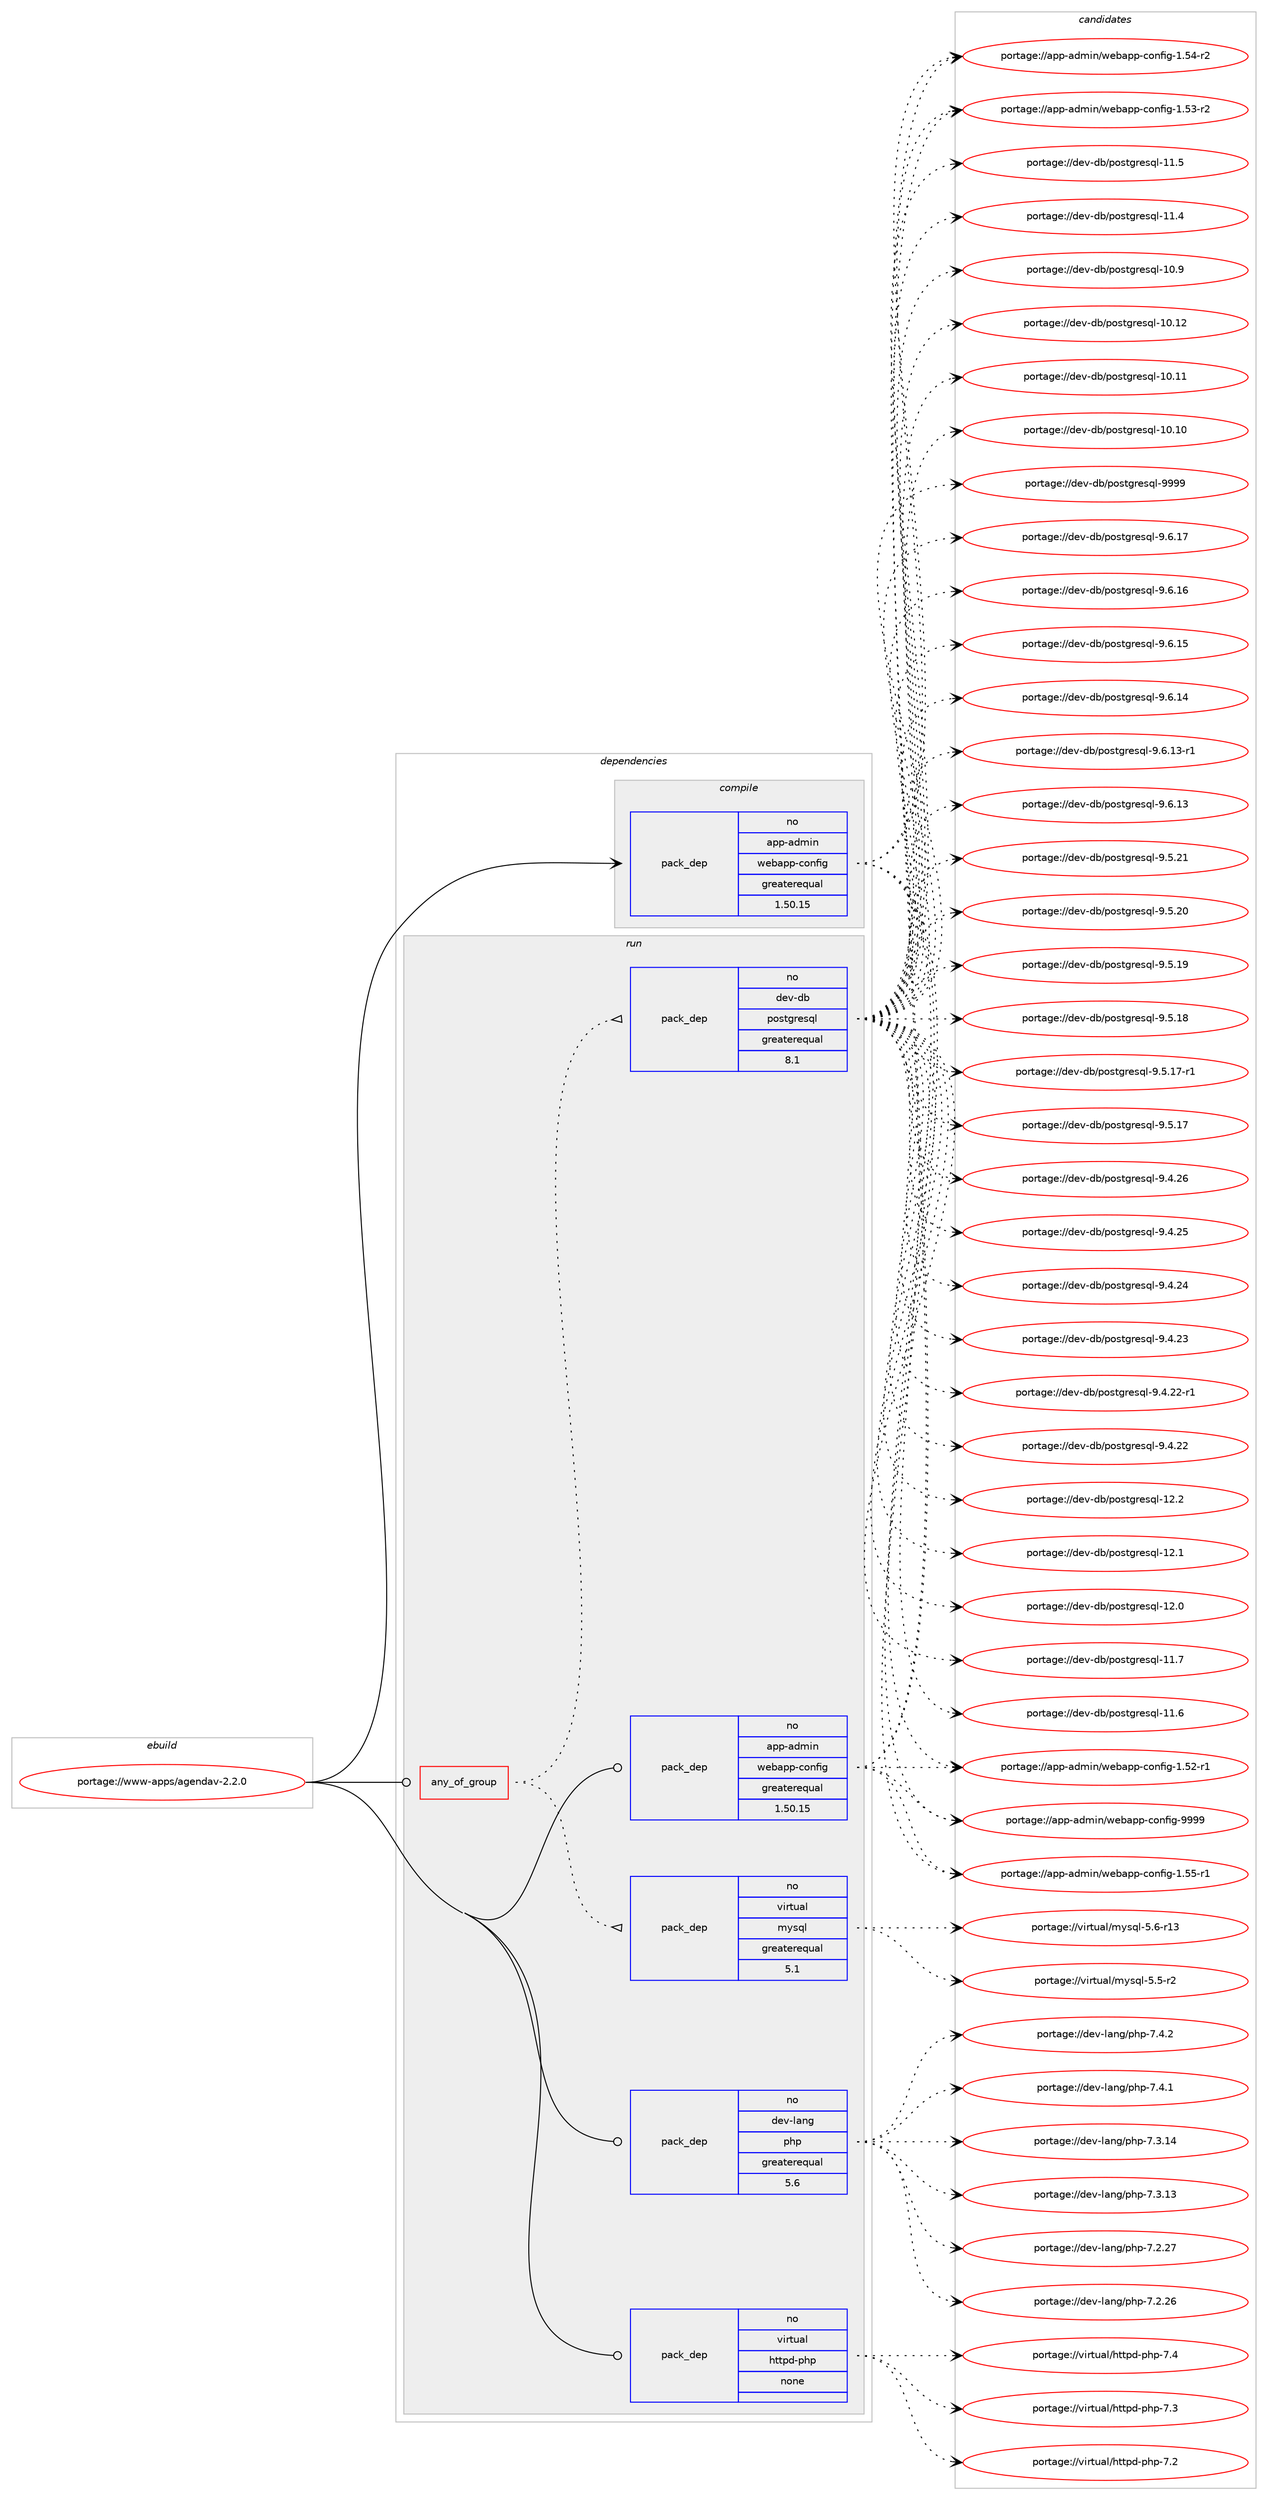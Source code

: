 digraph prolog {

# *************
# Graph options
# *************

newrank=true;
concentrate=true;
compound=true;
graph [rankdir=LR,fontname=Helvetica,fontsize=10,ranksep=1.5];#, ranksep=2.5, nodesep=0.2];
edge  [arrowhead=vee];
node  [fontname=Helvetica,fontsize=10];

# **********
# The ebuild
# **********

subgraph cluster_leftcol {
color=gray;
rank=same;
label=<<i>ebuild</i>>;
id [label="portage://www-apps/agendav-2.2.0", color=red, width=4, href="../www-apps/agendav-2.2.0.svg"];
}

# ****************
# The dependencies
# ****************

subgraph cluster_midcol {
color=gray;
label=<<i>dependencies</i>>;
subgraph cluster_compile {
fillcolor="#eeeeee";
style=filled;
label=<<i>compile</i>>;
subgraph pack28333 {
dependency35357 [label=<<TABLE BORDER="0" CELLBORDER="1" CELLSPACING="0" CELLPADDING="4" WIDTH="220"><TR><TD ROWSPAN="6" CELLPADDING="30">pack_dep</TD></TR><TR><TD WIDTH="110">no</TD></TR><TR><TD>app-admin</TD></TR><TR><TD>webapp-config</TD></TR><TR><TD>greaterequal</TD></TR><TR><TD>1.50.15</TD></TR></TABLE>>, shape=none, color=blue];
}
id:e -> dependency35357:w [weight=20,style="solid",arrowhead="vee"];
}
subgraph cluster_compileandrun {
fillcolor="#eeeeee";
style=filled;
label=<<i>compile and run</i>>;
}
subgraph cluster_run {
fillcolor="#eeeeee";
style=filled;
label=<<i>run</i>>;
subgraph any610 {
dependency35358 [label=<<TABLE BORDER="0" CELLBORDER="1" CELLSPACING="0" CELLPADDING="4"><TR><TD CELLPADDING="10">any_of_group</TD></TR></TABLE>>, shape=none, color=red];subgraph pack28334 {
dependency35359 [label=<<TABLE BORDER="0" CELLBORDER="1" CELLSPACING="0" CELLPADDING="4" WIDTH="220"><TR><TD ROWSPAN="6" CELLPADDING="30">pack_dep</TD></TR><TR><TD WIDTH="110">no</TD></TR><TR><TD>virtual</TD></TR><TR><TD>mysql</TD></TR><TR><TD>greaterequal</TD></TR><TR><TD>5.1</TD></TR></TABLE>>, shape=none, color=blue];
}
dependency35358:e -> dependency35359:w [weight=20,style="dotted",arrowhead="oinv"];
subgraph pack28335 {
dependency35360 [label=<<TABLE BORDER="0" CELLBORDER="1" CELLSPACING="0" CELLPADDING="4" WIDTH="220"><TR><TD ROWSPAN="6" CELLPADDING="30">pack_dep</TD></TR><TR><TD WIDTH="110">no</TD></TR><TR><TD>dev-db</TD></TR><TR><TD>postgresql</TD></TR><TR><TD>greaterequal</TD></TR><TR><TD>8.1</TD></TR></TABLE>>, shape=none, color=blue];
}
dependency35358:e -> dependency35360:w [weight=20,style="dotted",arrowhead="oinv"];
}
id:e -> dependency35358:w [weight=20,style="solid",arrowhead="odot"];
subgraph pack28336 {
dependency35361 [label=<<TABLE BORDER="0" CELLBORDER="1" CELLSPACING="0" CELLPADDING="4" WIDTH="220"><TR><TD ROWSPAN="6" CELLPADDING="30">pack_dep</TD></TR><TR><TD WIDTH="110">no</TD></TR><TR><TD>app-admin</TD></TR><TR><TD>webapp-config</TD></TR><TR><TD>greaterequal</TD></TR><TR><TD>1.50.15</TD></TR></TABLE>>, shape=none, color=blue];
}
id:e -> dependency35361:w [weight=20,style="solid",arrowhead="odot"];
subgraph pack28337 {
dependency35362 [label=<<TABLE BORDER="0" CELLBORDER="1" CELLSPACING="0" CELLPADDING="4" WIDTH="220"><TR><TD ROWSPAN="6" CELLPADDING="30">pack_dep</TD></TR><TR><TD WIDTH="110">no</TD></TR><TR><TD>dev-lang</TD></TR><TR><TD>php</TD></TR><TR><TD>greaterequal</TD></TR><TR><TD>5.6</TD></TR></TABLE>>, shape=none, color=blue];
}
id:e -> dependency35362:w [weight=20,style="solid",arrowhead="odot"];
subgraph pack28338 {
dependency35363 [label=<<TABLE BORDER="0" CELLBORDER="1" CELLSPACING="0" CELLPADDING="4" WIDTH="220"><TR><TD ROWSPAN="6" CELLPADDING="30">pack_dep</TD></TR><TR><TD WIDTH="110">no</TD></TR><TR><TD>virtual</TD></TR><TR><TD>httpd-php</TD></TR><TR><TD>none</TD></TR><TR><TD></TD></TR></TABLE>>, shape=none, color=blue];
}
id:e -> dependency35363:w [weight=20,style="solid",arrowhead="odot"];
}
}

# **************
# The candidates
# **************

subgraph cluster_choices {
rank=same;
color=gray;
label=<<i>candidates</i>>;

subgraph choice28333 {
color=black;
nodesep=1;
choice97112112459710010910511047119101989711211245991111101021051034557575757 [label="portage://app-admin/webapp-config-9999", color=red, width=4,href="../app-admin/webapp-config-9999.svg"];
choice971121124597100109105110471191019897112112459911111010210510345494653534511449 [label="portage://app-admin/webapp-config-1.55-r1", color=red, width=4,href="../app-admin/webapp-config-1.55-r1.svg"];
choice971121124597100109105110471191019897112112459911111010210510345494653524511450 [label="portage://app-admin/webapp-config-1.54-r2", color=red, width=4,href="../app-admin/webapp-config-1.54-r2.svg"];
choice971121124597100109105110471191019897112112459911111010210510345494653514511450 [label="portage://app-admin/webapp-config-1.53-r2", color=red, width=4,href="../app-admin/webapp-config-1.53-r2.svg"];
choice971121124597100109105110471191019897112112459911111010210510345494653504511449 [label="portage://app-admin/webapp-config-1.52-r1", color=red, width=4,href="../app-admin/webapp-config-1.52-r1.svg"];
dependency35357:e -> choice97112112459710010910511047119101989711211245991111101021051034557575757:w [style=dotted,weight="100"];
dependency35357:e -> choice971121124597100109105110471191019897112112459911111010210510345494653534511449:w [style=dotted,weight="100"];
dependency35357:e -> choice971121124597100109105110471191019897112112459911111010210510345494653524511450:w [style=dotted,weight="100"];
dependency35357:e -> choice971121124597100109105110471191019897112112459911111010210510345494653514511450:w [style=dotted,weight="100"];
dependency35357:e -> choice971121124597100109105110471191019897112112459911111010210510345494653504511449:w [style=dotted,weight="100"];
}
subgraph choice28334 {
color=black;
nodesep=1;
choice118105114116117971084710912111511310845534654451144951 [label="portage://virtual/mysql-5.6-r13", color=red, width=4,href="../virtual/mysql-5.6-r13.svg"];
choice1181051141161179710847109121115113108455346534511450 [label="portage://virtual/mysql-5.5-r2", color=red, width=4,href="../virtual/mysql-5.5-r2.svg"];
dependency35359:e -> choice118105114116117971084710912111511310845534654451144951:w [style=dotted,weight="100"];
dependency35359:e -> choice1181051141161179710847109121115113108455346534511450:w [style=dotted,weight="100"];
}
subgraph choice28335 {
color=black;
nodesep=1;
choice1001011184510098471121111151161031141011151131084557575757 [label="portage://dev-db/postgresql-9999", color=red, width=4,href="../dev-db/postgresql-9999.svg"];
choice10010111845100984711211111511610311410111511310845574654464955 [label="portage://dev-db/postgresql-9.6.17", color=red, width=4,href="../dev-db/postgresql-9.6.17.svg"];
choice10010111845100984711211111511610311410111511310845574654464954 [label="portage://dev-db/postgresql-9.6.16", color=red, width=4,href="../dev-db/postgresql-9.6.16.svg"];
choice10010111845100984711211111511610311410111511310845574654464953 [label="portage://dev-db/postgresql-9.6.15", color=red, width=4,href="../dev-db/postgresql-9.6.15.svg"];
choice10010111845100984711211111511610311410111511310845574654464952 [label="portage://dev-db/postgresql-9.6.14", color=red, width=4,href="../dev-db/postgresql-9.6.14.svg"];
choice100101118451009847112111115116103114101115113108455746544649514511449 [label="portage://dev-db/postgresql-9.6.13-r1", color=red, width=4,href="../dev-db/postgresql-9.6.13-r1.svg"];
choice10010111845100984711211111511610311410111511310845574654464951 [label="portage://dev-db/postgresql-9.6.13", color=red, width=4,href="../dev-db/postgresql-9.6.13.svg"];
choice10010111845100984711211111511610311410111511310845574653465049 [label="portage://dev-db/postgresql-9.5.21", color=red, width=4,href="../dev-db/postgresql-9.5.21.svg"];
choice10010111845100984711211111511610311410111511310845574653465048 [label="portage://dev-db/postgresql-9.5.20", color=red, width=4,href="../dev-db/postgresql-9.5.20.svg"];
choice10010111845100984711211111511610311410111511310845574653464957 [label="portage://dev-db/postgresql-9.5.19", color=red, width=4,href="../dev-db/postgresql-9.5.19.svg"];
choice10010111845100984711211111511610311410111511310845574653464956 [label="portage://dev-db/postgresql-9.5.18", color=red, width=4,href="../dev-db/postgresql-9.5.18.svg"];
choice100101118451009847112111115116103114101115113108455746534649554511449 [label="portage://dev-db/postgresql-9.5.17-r1", color=red, width=4,href="../dev-db/postgresql-9.5.17-r1.svg"];
choice10010111845100984711211111511610311410111511310845574653464955 [label="portage://dev-db/postgresql-9.5.17", color=red, width=4,href="../dev-db/postgresql-9.5.17.svg"];
choice10010111845100984711211111511610311410111511310845574652465054 [label="portage://dev-db/postgresql-9.4.26", color=red, width=4,href="../dev-db/postgresql-9.4.26.svg"];
choice10010111845100984711211111511610311410111511310845574652465053 [label="portage://dev-db/postgresql-9.4.25", color=red, width=4,href="../dev-db/postgresql-9.4.25.svg"];
choice10010111845100984711211111511610311410111511310845574652465052 [label="portage://dev-db/postgresql-9.4.24", color=red, width=4,href="../dev-db/postgresql-9.4.24.svg"];
choice10010111845100984711211111511610311410111511310845574652465051 [label="portage://dev-db/postgresql-9.4.23", color=red, width=4,href="../dev-db/postgresql-9.4.23.svg"];
choice100101118451009847112111115116103114101115113108455746524650504511449 [label="portage://dev-db/postgresql-9.4.22-r1", color=red, width=4,href="../dev-db/postgresql-9.4.22-r1.svg"];
choice10010111845100984711211111511610311410111511310845574652465050 [label="portage://dev-db/postgresql-9.4.22", color=red, width=4,href="../dev-db/postgresql-9.4.22.svg"];
choice1001011184510098471121111151161031141011151131084549504650 [label="portage://dev-db/postgresql-12.2", color=red, width=4,href="../dev-db/postgresql-12.2.svg"];
choice1001011184510098471121111151161031141011151131084549504649 [label="portage://dev-db/postgresql-12.1", color=red, width=4,href="../dev-db/postgresql-12.1.svg"];
choice1001011184510098471121111151161031141011151131084549504648 [label="portage://dev-db/postgresql-12.0", color=red, width=4,href="../dev-db/postgresql-12.0.svg"];
choice1001011184510098471121111151161031141011151131084549494655 [label="portage://dev-db/postgresql-11.7", color=red, width=4,href="../dev-db/postgresql-11.7.svg"];
choice1001011184510098471121111151161031141011151131084549494654 [label="portage://dev-db/postgresql-11.6", color=red, width=4,href="../dev-db/postgresql-11.6.svg"];
choice1001011184510098471121111151161031141011151131084549494653 [label="portage://dev-db/postgresql-11.5", color=red, width=4,href="../dev-db/postgresql-11.5.svg"];
choice1001011184510098471121111151161031141011151131084549494652 [label="portage://dev-db/postgresql-11.4", color=red, width=4,href="../dev-db/postgresql-11.4.svg"];
choice1001011184510098471121111151161031141011151131084549484657 [label="portage://dev-db/postgresql-10.9", color=red, width=4,href="../dev-db/postgresql-10.9.svg"];
choice100101118451009847112111115116103114101115113108454948464950 [label="portage://dev-db/postgresql-10.12", color=red, width=4,href="../dev-db/postgresql-10.12.svg"];
choice100101118451009847112111115116103114101115113108454948464949 [label="portage://dev-db/postgresql-10.11", color=red, width=4,href="../dev-db/postgresql-10.11.svg"];
choice100101118451009847112111115116103114101115113108454948464948 [label="portage://dev-db/postgresql-10.10", color=red, width=4,href="../dev-db/postgresql-10.10.svg"];
dependency35360:e -> choice1001011184510098471121111151161031141011151131084557575757:w [style=dotted,weight="100"];
dependency35360:e -> choice10010111845100984711211111511610311410111511310845574654464955:w [style=dotted,weight="100"];
dependency35360:e -> choice10010111845100984711211111511610311410111511310845574654464954:w [style=dotted,weight="100"];
dependency35360:e -> choice10010111845100984711211111511610311410111511310845574654464953:w [style=dotted,weight="100"];
dependency35360:e -> choice10010111845100984711211111511610311410111511310845574654464952:w [style=dotted,weight="100"];
dependency35360:e -> choice100101118451009847112111115116103114101115113108455746544649514511449:w [style=dotted,weight="100"];
dependency35360:e -> choice10010111845100984711211111511610311410111511310845574654464951:w [style=dotted,weight="100"];
dependency35360:e -> choice10010111845100984711211111511610311410111511310845574653465049:w [style=dotted,weight="100"];
dependency35360:e -> choice10010111845100984711211111511610311410111511310845574653465048:w [style=dotted,weight="100"];
dependency35360:e -> choice10010111845100984711211111511610311410111511310845574653464957:w [style=dotted,weight="100"];
dependency35360:e -> choice10010111845100984711211111511610311410111511310845574653464956:w [style=dotted,weight="100"];
dependency35360:e -> choice100101118451009847112111115116103114101115113108455746534649554511449:w [style=dotted,weight="100"];
dependency35360:e -> choice10010111845100984711211111511610311410111511310845574653464955:w [style=dotted,weight="100"];
dependency35360:e -> choice10010111845100984711211111511610311410111511310845574652465054:w [style=dotted,weight="100"];
dependency35360:e -> choice10010111845100984711211111511610311410111511310845574652465053:w [style=dotted,weight="100"];
dependency35360:e -> choice10010111845100984711211111511610311410111511310845574652465052:w [style=dotted,weight="100"];
dependency35360:e -> choice10010111845100984711211111511610311410111511310845574652465051:w [style=dotted,weight="100"];
dependency35360:e -> choice100101118451009847112111115116103114101115113108455746524650504511449:w [style=dotted,weight="100"];
dependency35360:e -> choice10010111845100984711211111511610311410111511310845574652465050:w [style=dotted,weight="100"];
dependency35360:e -> choice1001011184510098471121111151161031141011151131084549504650:w [style=dotted,weight="100"];
dependency35360:e -> choice1001011184510098471121111151161031141011151131084549504649:w [style=dotted,weight="100"];
dependency35360:e -> choice1001011184510098471121111151161031141011151131084549504648:w [style=dotted,weight="100"];
dependency35360:e -> choice1001011184510098471121111151161031141011151131084549494655:w [style=dotted,weight="100"];
dependency35360:e -> choice1001011184510098471121111151161031141011151131084549494654:w [style=dotted,weight="100"];
dependency35360:e -> choice1001011184510098471121111151161031141011151131084549494653:w [style=dotted,weight="100"];
dependency35360:e -> choice1001011184510098471121111151161031141011151131084549494652:w [style=dotted,weight="100"];
dependency35360:e -> choice1001011184510098471121111151161031141011151131084549484657:w [style=dotted,weight="100"];
dependency35360:e -> choice100101118451009847112111115116103114101115113108454948464950:w [style=dotted,weight="100"];
dependency35360:e -> choice100101118451009847112111115116103114101115113108454948464949:w [style=dotted,weight="100"];
dependency35360:e -> choice100101118451009847112111115116103114101115113108454948464948:w [style=dotted,weight="100"];
}
subgraph choice28336 {
color=black;
nodesep=1;
choice97112112459710010910511047119101989711211245991111101021051034557575757 [label="portage://app-admin/webapp-config-9999", color=red, width=4,href="../app-admin/webapp-config-9999.svg"];
choice971121124597100109105110471191019897112112459911111010210510345494653534511449 [label="portage://app-admin/webapp-config-1.55-r1", color=red, width=4,href="../app-admin/webapp-config-1.55-r1.svg"];
choice971121124597100109105110471191019897112112459911111010210510345494653524511450 [label="portage://app-admin/webapp-config-1.54-r2", color=red, width=4,href="../app-admin/webapp-config-1.54-r2.svg"];
choice971121124597100109105110471191019897112112459911111010210510345494653514511450 [label="portage://app-admin/webapp-config-1.53-r2", color=red, width=4,href="../app-admin/webapp-config-1.53-r2.svg"];
choice971121124597100109105110471191019897112112459911111010210510345494653504511449 [label="portage://app-admin/webapp-config-1.52-r1", color=red, width=4,href="../app-admin/webapp-config-1.52-r1.svg"];
dependency35361:e -> choice97112112459710010910511047119101989711211245991111101021051034557575757:w [style=dotted,weight="100"];
dependency35361:e -> choice971121124597100109105110471191019897112112459911111010210510345494653534511449:w [style=dotted,weight="100"];
dependency35361:e -> choice971121124597100109105110471191019897112112459911111010210510345494653524511450:w [style=dotted,weight="100"];
dependency35361:e -> choice971121124597100109105110471191019897112112459911111010210510345494653514511450:w [style=dotted,weight="100"];
dependency35361:e -> choice971121124597100109105110471191019897112112459911111010210510345494653504511449:w [style=dotted,weight="100"];
}
subgraph choice28337 {
color=black;
nodesep=1;
choice100101118451089711010347112104112455546524650 [label="portage://dev-lang/php-7.4.2", color=red, width=4,href="../dev-lang/php-7.4.2.svg"];
choice100101118451089711010347112104112455546524649 [label="portage://dev-lang/php-7.4.1", color=red, width=4,href="../dev-lang/php-7.4.1.svg"];
choice10010111845108971101034711210411245554651464952 [label="portage://dev-lang/php-7.3.14", color=red, width=4,href="../dev-lang/php-7.3.14.svg"];
choice10010111845108971101034711210411245554651464951 [label="portage://dev-lang/php-7.3.13", color=red, width=4,href="../dev-lang/php-7.3.13.svg"];
choice10010111845108971101034711210411245554650465055 [label="portage://dev-lang/php-7.2.27", color=red, width=4,href="../dev-lang/php-7.2.27.svg"];
choice10010111845108971101034711210411245554650465054 [label="portage://dev-lang/php-7.2.26", color=red, width=4,href="../dev-lang/php-7.2.26.svg"];
dependency35362:e -> choice100101118451089711010347112104112455546524650:w [style=dotted,weight="100"];
dependency35362:e -> choice100101118451089711010347112104112455546524649:w [style=dotted,weight="100"];
dependency35362:e -> choice10010111845108971101034711210411245554651464952:w [style=dotted,weight="100"];
dependency35362:e -> choice10010111845108971101034711210411245554651464951:w [style=dotted,weight="100"];
dependency35362:e -> choice10010111845108971101034711210411245554650465055:w [style=dotted,weight="100"];
dependency35362:e -> choice10010111845108971101034711210411245554650465054:w [style=dotted,weight="100"];
}
subgraph choice28338 {
color=black;
nodesep=1;
choice11810511411611797108471041161161121004511210411245554652 [label="portage://virtual/httpd-php-7.4", color=red, width=4,href="../virtual/httpd-php-7.4.svg"];
choice11810511411611797108471041161161121004511210411245554651 [label="portage://virtual/httpd-php-7.3", color=red, width=4,href="../virtual/httpd-php-7.3.svg"];
choice11810511411611797108471041161161121004511210411245554650 [label="portage://virtual/httpd-php-7.2", color=red, width=4,href="../virtual/httpd-php-7.2.svg"];
dependency35363:e -> choice11810511411611797108471041161161121004511210411245554652:w [style=dotted,weight="100"];
dependency35363:e -> choice11810511411611797108471041161161121004511210411245554651:w [style=dotted,weight="100"];
dependency35363:e -> choice11810511411611797108471041161161121004511210411245554650:w [style=dotted,weight="100"];
}
}

}
